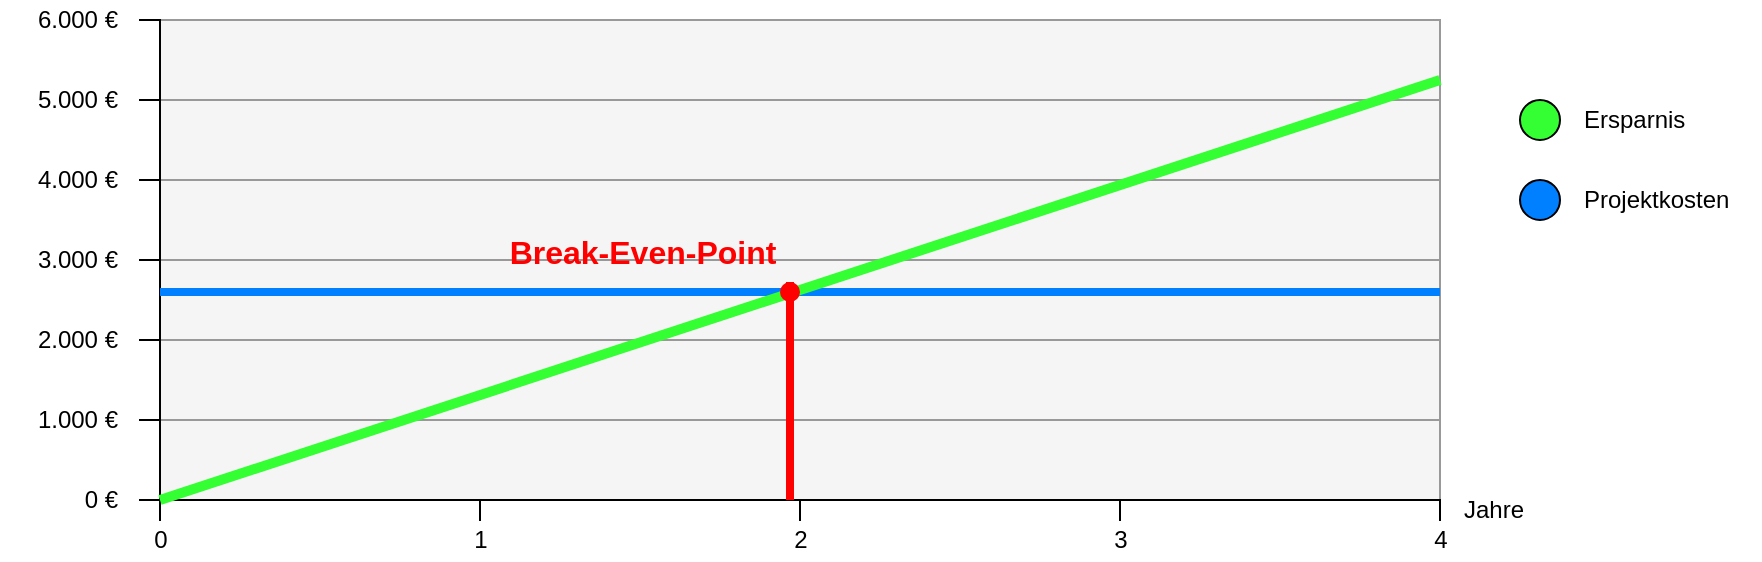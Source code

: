<mxfile version="15.7.3" type="device"><diagram id="tfZZZmhjTWirNVHYvxdg" name="Seite-1"><mxGraphModel dx="1292" dy="774" grid="1" gridSize="10" guides="1" tooltips="1" connect="1" arrows="1" fold="1" page="1" pageScale="1" pageWidth="1169" pageHeight="1654" math="0" shadow="0"><root><mxCell id="0"/><mxCell id="1" parent="0"/><mxCell id="CvZmgFSaHeeQ93fpx3q8-1" value="" style="rounded=0;whiteSpace=wrap;html=1;allowArrows=0;movable=0;resizable=0;rotatable=0;deletable=0;editable=0;connectable=0;strokeColor=#999999;fillColor=#F5F5F5;" vertex="1" parent="1"><mxGeometry x="200" y="440" width="640" height="40" as="geometry"/></mxCell><mxCell id="CvZmgFSaHeeQ93fpx3q8-2" value="" style="shape=partialRectangle;whiteSpace=wrap;html=1;bottom=0;right=0;fillColor=none;allowArrows=0;movable=0;resizable=0;rotatable=0;deletable=0;editable=0;connectable=0;" vertex="1" parent="1"><mxGeometry x="200" y="480" width="160" height="10" as="geometry"/></mxCell><mxCell id="CvZmgFSaHeeQ93fpx3q8-3" value="" style="shape=partialRectangle;whiteSpace=wrap;html=1;bottom=0;right=0;fillColor=none;allowArrows=0;movable=0;resizable=0;rotatable=0;deletable=0;editable=0;connectable=0;" vertex="1" parent="1"><mxGeometry x="360" y="480" width="160" height="10" as="geometry"/></mxCell><mxCell id="CvZmgFSaHeeQ93fpx3q8-4" value="" style="shape=partialRectangle;whiteSpace=wrap;html=1;bottom=0;right=0;fillColor=none;allowArrows=0;movable=0;resizable=0;rotatable=0;deletable=0;editable=0;connectable=0;" vertex="1" parent="1"><mxGeometry x="520" y="480" width="160" height="10" as="geometry"/></mxCell><mxCell id="CvZmgFSaHeeQ93fpx3q8-6" value="" style="shape=partialRectangle;whiteSpace=wrap;html=1;bottom=1;right=1;left=1;top=0;fillColor=none;routingCenterX=-0.5;rotation=-180;allowArrows=0;movable=0;resizable=0;rotatable=0;deletable=0;editable=0;connectable=0;" vertex="1" parent="1"><mxGeometry x="680" y="480" width="160" height="10" as="geometry"/></mxCell><mxCell id="CvZmgFSaHeeQ93fpx3q8-7" value="" style="rounded=0;whiteSpace=wrap;html=1;allowArrows=0;movable=0;resizable=0;rotatable=0;deletable=0;editable=0;connectable=0;strokeColor=#999999;fillColor=#F5F5F5;" vertex="1" parent="1"><mxGeometry x="200" y="400" width="640" height="40" as="geometry"/></mxCell><mxCell id="CvZmgFSaHeeQ93fpx3q8-8" value="" style="rounded=0;whiteSpace=wrap;html=1;allowArrows=0;movable=0;resizable=0;rotatable=0;deletable=0;editable=0;connectable=0;strokeColor=#999999;fillColor=#F5F5F5;" vertex="1" parent="1"><mxGeometry x="200" y="360" width="640" height="40" as="geometry"/></mxCell><mxCell id="CvZmgFSaHeeQ93fpx3q8-9" value="" style="rounded=0;whiteSpace=wrap;html=1;allowArrows=0;movable=0;resizable=0;rotatable=0;deletable=0;editable=0;connectable=0;strokeColor=#999999;fillColor=#F5F5F5;" vertex="1" parent="1"><mxGeometry x="200" y="320" width="640" height="40" as="geometry"/></mxCell><mxCell id="CvZmgFSaHeeQ93fpx3q8-10" value="" style="rounded=0;whiteSpace=wrap;html=1;allowArrows=0;movable=0;resizable=0;rotatable=0;deletable=0;editable=0;connectable=0;strokeColor=#999999;fillColor=#F5F5F5;" vertex="1" parent="1"><mxGeometry x="200" y="280" width="640" height="40" as="geometry"/></mxCell><mxCell id="CvZmgFSaHeeQ93fpx3q8-11" value="" style="rounded=0;whiteSpace=wrap;html=1;allowArrows=0;movable=0;resizable=0;rotatable=0;deletable=0;editable=0;connectable=0;strokeColor=#999999;fillColor=#F5F5F5;" vertex="1" parent="1"><mxGeometry x="200" y="240" width="640" height="40" as="geometry"/></mxCell><mxCell id="CvZmgFSaHeeQ93fpx3q8-12" value="" style="shape=partialRectangle;whiteSpace=wrap;html=1;bottom=1;right=1;left=1;top=0;fillColor=none;routingCenterX=-0.5;rotation=-90;allowArrows=0;movable=0;resizable=0;rotatable=0;deletable=0;editable=0;connectable=0;" vertex="1" parent="1"><mxGeometry x="175" y="455" width="40" height="10" as="geometry"/></mxCell><mxCell id="CvZmgFSaHeeQ93fpx3q8-13" value="" style="shape=partialRectangle;whiteSpace=wrap;html=1;bottom=0;right=0;fillColor=none;rotation=90;allowArrows=0;movable=0;resizable=0;rotatable=0;deletable=0;editable=0;connectable=0;" vertex="1" parent="1"><mxGeometry x="175" y="415" width="40" height="10" as="geometry"/></mxCell><mxCell id="CvZmgFSaHeeQ93fpx3q8-14" value="" style="shape=partialRectangle;whiteSpace=wrap;html=1;bottom=0;right=0;fillColor=none;rotation=90;allowArrows=0;movable=0;resizable=0;rotatable=0;deletable=0;editable=0;connectable=0;" vertex="1" parent="1"><mxGeometry x="175" y="335" width="40" height="10" as="geometry"/></mxCell><mxCell id="CvZmgFSaHeeQ93fpx3q8-15" value="" style="shape=partialRectangle;whiteSpace=wrap;html=1;bottom=0;right=0;fillColor=none;rotation=90;allowArrows=0;movable=0;resizable=0;rotatable=0;deletable=0;editable=0;connectable=0;" vertex="1" parent="1"><mxGeometry x="175" y="295" width="40" height="10" as="geometry"/></mxCell><mxCell id="CvZmgFSaHeeQ93fpx3q8-16" value="" style="shape=partialRectangle;whiteSpace=wrap;html=1;bottom=0;right=0;fillColor=none;rotation=90;allowArrows=0;movable=0;resizable=0;rotatable=0;deletable=0;editable=0;connectable=0;" vertex="1" parent="1"><mxGeometry x="175" y="255" width="40" height="10" as="geometry"/></mxCell><mxCell id="CvZmgFSaHeeQ93fpx3q8-21" value="" style="shape=partialRectangle;whiteSpace=wrap;html=1;bottom=0;right=0;fillColor=none;rotation=90;allowArrows=0;movable=0;resizable=0;rotatable=0;deletable=0;editable=0;connectable=0;" vertex="1" parent="1"><mxGeometry x="175" y="375" width="40" height="10" as="geometry"/></mxCell><mxCell id="CvZmgFSaHeeQ93fpx3q8-24" value="" style="ellipse;whiteSpace=wrap;html=1;aspect=fixed;fillColor=#007FFF;movable=0;resizable=0;rotatable=0;deletable=0;editable=0;connectable=0;" vertex="1" parent="1"><mxGeometry x="880" y="320" width="20" height="20" as="geometry"/></mxCell><mxCell id="CvZmgFSaHeeQ93fpx3q8-25" value="" style="ellipse;whiteSpace=wrap;html=1;aspect=fixed;fillColor=#33FF33;movable=0;resizable=0;rotatable=0;deletable=0;editable=0;connectable=0;" vertex="1" parent="1"><mxGeometry x="880" y="280" width="20" height="20" as="geometry"/></mxCell><mxCell id="CvZmgFSaHeeQ93fpx3q8-26" value="Projektkosten" style="text;html=1;align=left;verticalAlign=middle;resizable=1;points=[];autosize=1;strokeColor=none;fillColor=none;movable=1;rotatable=1;deletable=1;editable=1;connectable=1;" vertex="1" parent="1"><mxGeometry x="910" y="320" width="90" height="20" as="geometry"/></mxCell><mxCell id="CvZmgFSaHeeQ93fpx3q8-27" value="Ersparnis" style="text;html=1;align=left;verticalAlign=middle;resizable=1;points=[];autosize=1;strokeColor=none;fillColor=none;movable=1;rotatable=1;deletable=1;editable=1;connectable=1;" vertex="1" parent="1"><mxGeometry x="910" y="280" width="70" height="20" as="geometry"/></mxCell><mxCell id="CvZmgFSaHeeQ93fpx3q8-28" value="0" style="text;html=1;align=center;verticalAlign=middle;resizable=0;points=[];autosize=1;strokeColor=none;fillColor=none;movable=0;rotatable=0;deletable=0;editable=0;connectable=0;" vertex="1" parent="1"><mxGeometry x="190" y="490" width="20" height="20" as="geometry"/></mxCell><mxCell id="CvZmgFSaHeeQ93fpx3q8-29" value="1" style="text;html=1;align=center;verticalAlign=middle;resizable=0;points=[];autosize=1;strokeColor=none;fillColor=none;movable=0;rotatable=0;deletable=0;editable=0;connectable=0;" vertex="1" parent="1"><mxGeometry x="350" y="490" width="20" height="20" as="geometry"/></mxCell><mxCell id="CvZmgFSaHeeQ93fpx3q8-30" value="2" style="text;html=1;align=center;verticalAlign=middle;resizable=0;points=[];autosize=1;strokeColor=none;fillColor=none;movable=0;rotatable=0;deletable=0;editable=0;connectable=0;" vertex="1" parent="1"><mxGeometry x="510" y="490" width="20" height="20" as="geometry"/></mxCell><mxCell id="CvZmgFSaHeeQ93fpx3q8-31" value="3" style="text;html=1;align=center;verticalAlign=middle;resizable=0;points=[];autosize=1;strokeColor=none;fillColor=none;movable=0;rotatable=0;deletable=0;editable=0;connectable=0;" vertex="1" parent="1"><mxGeometry x="670" y="490" width="20" height="20" as="geometry"/></mxCell><mxCell id="CvZmgFSaHeeQ93fpx3q8-32" value="4" style="text;html=1;align=center;verticalAlign=middle;resizable=0;points=[];autosize=1;strokeColor=none;fillColor=none;movable=0;rotatable=0;deletable=0;editable=0;connectable=0;" vertex="1" parent="1"><mxGeometry x="830" y="490" width="20" height="20" as="geometry"/></mxCell><mxCell id="CvZmgFSaHeeQ93fpx3q8-33" value="0 €" style="text;html=1;align=right;verticalAlign=middle;resizable=0;points=[];autosize=1;strokeColor=none;fillColor=none;movable=0;rotatable=0;deletable=0;editable=0;connectable=0;" vertex="1" parent="1"><mxGeometry x="150" y="470" width="30" height="20" as="geometry"/></mxCell><mxCell id="CvZmgFSaHeeQ93fpx3q8-34" value="1.000 €" style="text;html=1;align=right;verticalAlign=middle;resizable=0;points=[];autosize=1;strokeColor=none;fillColor=none;movable=0;rotatable=0;deletable=0;editable=0;connectable=0;" vertex="1" parent="1"><mxGeometry x="120" y="430" width="60" height="20" as="geometry"/></mxCell><mxCell id="CvZmgFSaHeeQ93fpx3q8-35" value="2.000 €" style="text;html=1;align=right;verticalAlign=middle;resizable=0;points=[];autosize=1;strokeColor=none;fillColor=none;movable=0;rotatable=0;deletable=0;editable=0;connectable=0;" vertex="1" parent="1"><mxGeometry x="120" y="390" width="60" height="20" as="geometry"/></mxCell><mxCell id="CvZmgFSaHeeQ93fpx3q8-36" value="3.000 €" style="text;html=1;align=right;verticalAlign=middle;resizable=0;points=[];autosize=1;strokeColor=none;fillColor=none;movable=0;rotatable=0;deletable=0;editable=0;connectable=0;" vertex="1" parent="1"><mxGeometry x="120" y="350" width="60" height="20" as="geometry"/></mxCell><mxCell id="CvZmgFSaHeeQ93fpx3q8-37" value="4.000 €" style="text;html=1;align=right;verticalAlign=middle;resizable=0;points=[];autosize=1;strokeColor=none;fillColor=none;movable=0;rotatable=0;deletable=0;editable=0;connectable=0;" vertex="1" parent="1"><mxGeometry x="120" y="310" width="60" height="20" as="geometry"/></mxCell><mxCell id="CvZmgFSaHeeQ93fpx3q8-38" value="5.000 €" style="text;html=1;align=right;verticalAlign=middle;resizable=0;points=[];autosize=1;strokeColor=none;fillColor=none;movable=0;rotatable=0;deletable=0;editable=0;connectable=0;" vertex="1" parent="1"><mxGeometry x="120" y="270" width="60" height="20" as="geometry"/></mxCell><mxCell id="CvZmgFSaHeeQ93fpx3q8-39" value="6.000 €" style="text;html=1;align=right;verticalAlign=middle;resizable=0;points=[];autosize=1;strokeColor=none;fillColor=none;movable=0;rotatable=0;deletable=0;editable=0;connectable=0;" vertex="1" parent="1"><mxGeometry x="120" y="230" width="60" height="20" as="geometry"/></mxCell><mxCell id="CvZmgFSaHeeQ93fpx3q8-41" value="" style="endArrow=none;html=1;rounded=0;strokeWidth=4;strokeColor=#007FFF;" edge="1" parent="1"><mxGeometry width="50" height="50" relative="1" as="geometry"><mxPoint x="200" y="376" as="sourcePoint"/><mxPoint x="840" y="376" as="targetPoint"/></mxGeometry></mxCell><mxCell id="CvZmgFSaHeeQ93fpx3q8-40" value="" style="endArrow=none;html=1;rounded=0;strokeColor=#33FF33;strokeWidth=5;" edge="1" parent="1"><mxGeometry width="50" height="50" relative="1" as="geometry"><mxPoint x="200" y="480" as="sourcePoint"/><mxPoint x="840" y="270" as="targetPoint"/></mxGeometry></mxCell><mxCell id="CvZmgFSaHeeQ93fpx3q8-42" value="" style="endArrow=none;html=1;rounded=0;strokeWidth=4;strokeColor=#FF0000;startArrow=none;" edge="1" parent="1" source="CvZmgFSaHeeQ93fpx3q8-47"><mxGeometry width="50" height="50" relative="1" as="geometry"><mxPoint x="515" y="480" as="sourcePoint"/><mxPoint x="515" y="375" as="targetPoint"/></mxGeometry></mxCell><mxCell id="CvZmgFSaHeeQ93fpx3q8-43" value="Break-Even-Point" style="text;html=1;align=center;verticalAlign=middle;resizable=0;points=[];autosize=1;strokeColor=none;fillColor=none;fontSize=16;fontColor=#FF0000;fontStyle=1" vertex="1" parent="1"><mxGeometry x="366" y="346" width="150" height="20" as="geometry"/></mxCell><mxCell id="CvZmgFSaHeeQ93fpx3q8-45" value="Jahre" style="text;html=1;align=left;verticalAlign=middle;resizable=1;points=[];autosize=1;strokeColor=none;fillColor=none;movable=1;rotatable=1;deletable=1;editable=1;connectable=1;" vertex="1" parent="1"><mxGeometry x="850" y="475" width="50" height="20" as="geometry"/></mxCell><mxCell id="CvZmgFSaHeeQ93fpx3q8-47" value="" style="ellipse;whiteSpace=wrap;html=1;aspect=fixed;fontSize=16;fontColor=#FF0000;strokeColor=none;fillColor=#FF0000;align=right;connectable=0;" vertex="1" parent="1"><mxGeometry x="510" y="371" width="10" height="10" as="geometry"/></mxCell><mxCell id="CvZmgFSaHeeQ93fpx3q8-48" value="" style="endArrow=none;html=1;rounded=0;strokeWidth=4;strokeColor=#FF0000;" edge="1" parent="1"><mxGeometry width="50" height="50" relative="1" as="geometry"><mxPoint x="515.0" y="480" as="sourcePoint"/><mxPoint x="515" y="380" as="targetPoint"/></mxGeometry></mxCell></root></mxGraphModel></diagram></mxfile>